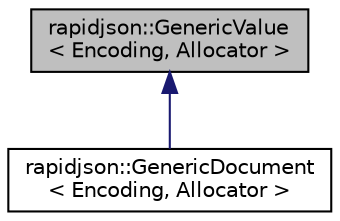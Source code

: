 digraph "rapidjson::GenericValue&lt; Encoding, Allocator &gt;"
{
 // INTERACTIVE_SVG=YES
 // LATEX_PDF_SIZE
  edge [fontname="Helvetica",fontsize="10",labelfontname="Helvetica",labelfontsize="10"];
  node [fontname="Helvetica",fontsize="10",shape=record];
  Node0 [label="rapidjson::GenericValue\l\< Encoding, Allocator \>",height=0.2,width=0.4,color="black", fillcolor="grey75", style="filled", fontcolor="black",tooltip="Represents a JSON value. Use Value for UTF8 encoding and default allocator."];
  Node0 -> Node1 [dir="back",color="midnightblue",fontsize="10",style="solid",fontname="Helvetica"];
  Node1 [label="rapidjson::GenericDocument\l\< Encoding, Allocator \>",height=0.2,width=0.4,color="black", fillcolor="white", style="filled",URL="$classrapidjson_1_1_generic_document.html",tooltip="A document for parsing JSON text as DOM."];
}
